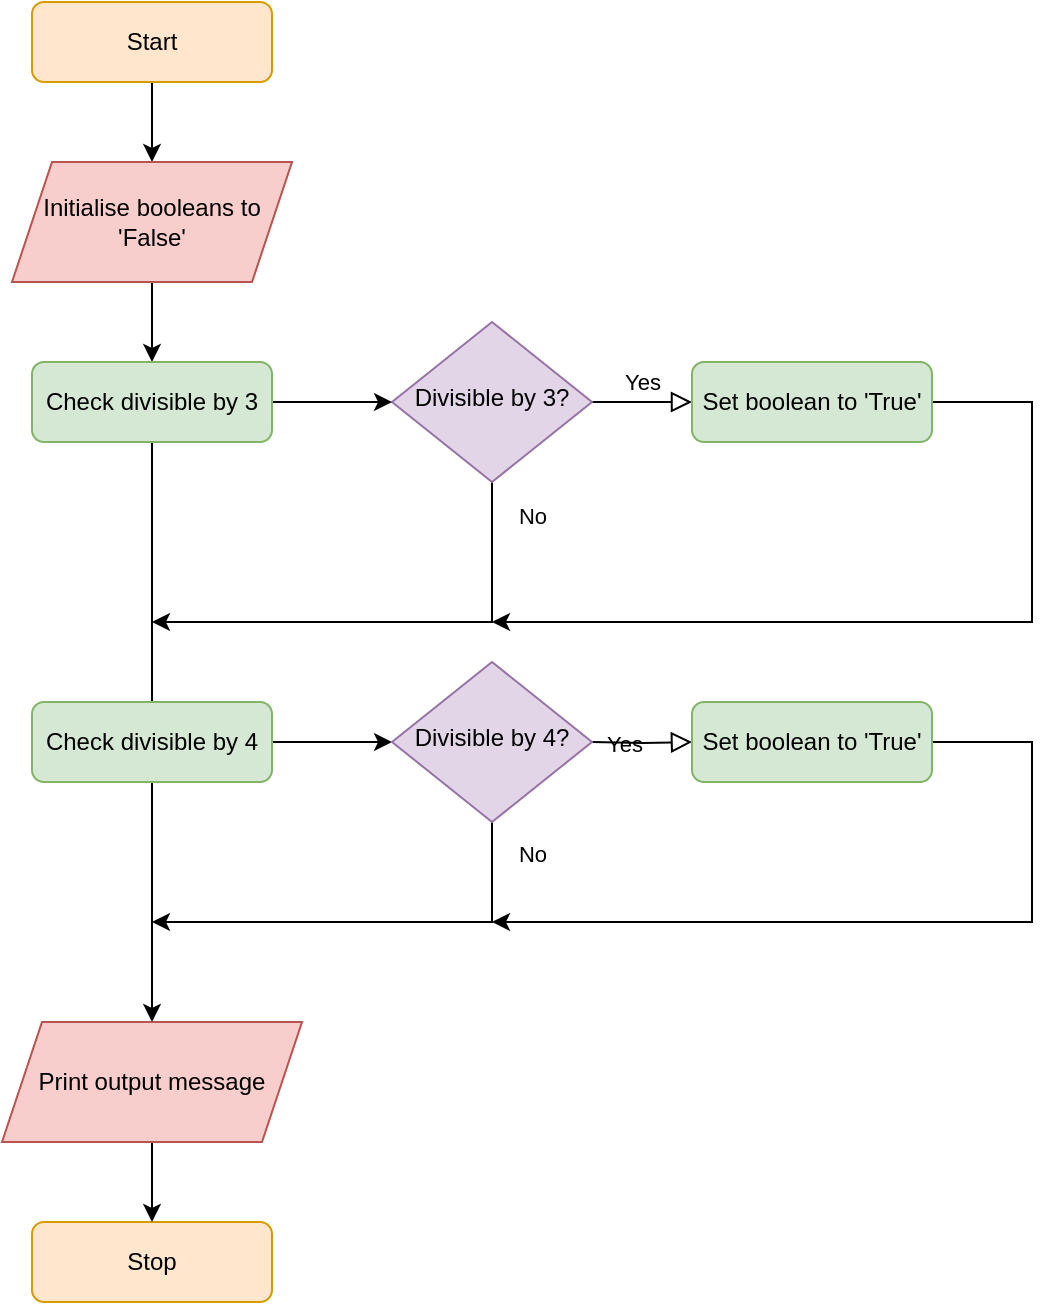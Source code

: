 <mxfile version="18.2.0" type="device"><diagram id="C5RBs43oDa-KdzZeNtuy" name="Page-1"><mxGraphModel dx="1422" dy="794" grid="1" gridSize="10" guides="1" tooltips="1" connect="1" arrows="1" fold="1" page="1" pageScale="1" pageWidth="827" pageHeight="1169" math="0" shadow="0"><root><mxCell id="WIyWlLk6GJQsqaUBKTNV-0"/><mxCell id="WIyWlLk6GJQsqaUBKTNV-1" parent="WIyWlLk6GJQsqaUBKTNV-0"/><mxCell id="nN384mwk5rhJAp0g0cVE-6" style="edgeStyle=orthogonalEdgeStyle;rounded=0;orthogonalLoop=1;jettySize=auto;html=1;exitX=0.5;exitY=1;exitDx=0;exitDy=0;entryX=0.5;entryY=0;entryDx=0;entryDy=0;" parent="WIyWlLk6GJQsqaUBKTNV-1" source="WIyWlLk6GJQsqaUBKTNV-3" target="nN384mwk5rhJAp0g0cVE-1" edge="1"><mxGeometry relative="1" as="geometry"/></mxCell><mxCell id="WIyWlLk6GJQsqaUBKTNV-3" value="Start" style="rounded=1;whiteSpace=wrap;html=1;fontSize=12;glass=0;strokeWidth=1;shadow=0;fillColor=#ffe6cc;strokeColor=#d79b00;" parent="WIyWlLk6GJQsqaUBKTNV-1" vertex="1"><mxGeometry x="160" y="80" width="120" height="40" as="geometry"/></mxCell><mxCell id="WIyWlLk6GJQsqaUBKTNV-5" value="Yes" style="edgeStyle=orthogonalEdgeStyle;rounded=0;html=1;jettySize=auto;orthogonalLoop=1;fontSize=11;endArrow=block;endFill=0;endSize=8;strokeWidth=1;shadow=0;labelBackgroundColor=none;" parent="WIyWlLk6GJQsqaUBKTNV-1" source="WIyWlLk6GJQsqaUBKTNV-6" target="WIyWlLk6GJQsqaUBKTNV-7" edge="1"><mxGeometry y="10" relative="1" as="geometry"><mxPoint as="offset"/></mxGeometry></mxCell><mxCell id="h9rDkFpwHPlNQCXBHiY5-0" value="No" style="edgeStyle=orthogonalEdgeStyle;rounded=0;orthogonalLoop=1;jettySize=auto;html=1;" edge="1" parent="WIyWlLk6GJQsqaUBKTNV-1" source="WIyWlLk6GJQsqaUBKTNV-6"><mxGeometry x="-0.857" y="20" relative="1" as="geometry"><mxPoint x="220" y="390" as="targetPoint"/><Array as="points"><mxPoint x="390" y="390"/></Array><mxPoint as="offset"/></mxGeometry></mxCell><mxCell id="WIyWlLk6GJQsqaUBKTNV-6" value="Divisible by 3?" style="rhombus;whiteSpace=wrap;html=1;shadow=0;fontFamily=Helvetica;fontSize=12;align=center;strokeWidth=1;spacing=6;spacingTop=-4;fillColor=#e1d5e7;strokeColor=#9673a6;" parent="WIyWlLk6GJQsqaUBKTNV-1" vertex="1"><mxGeometry x="340" y="240" width="100" height="80" as="geometry"/></mxCell><mxCell id="h9rDkFpwHPlNQCXBHiY5-1" style="edgeStyle=orthogonalEdgeStyle;rounded=0;orthogonalLoop=1;jettySize=auto;html=1;" edge="1" parent="WIyWlLk6GJQsqaUBKTNV-1" source="WIyWlLk6GJQsqaUBKTNV-7"><mxGeometry relative="1" as="geometry"><mxPoint x="390" y="390" as="targetPoint"/><Array as="points"><mxPoint x="660" y="280"/><mxPoint x="660" y="390"/><mxPoint x="390" y="390"/></Array></mxGeometry></mxCell><mxCell id="WIyWlLk6GJQsqaUBKTNV-7" value="Set boolean to 'True'" style="rounded=1;whiteSpace=wrap;html=1;fontSize=12;glass=0;strokeWidth=1;shadow=0;fillColor=#d5e8d4;strokeColor=#82b366;" parent="WIyWlLk6GJQsqaUBKTNV-1" vertex="1"><mxGeometry x="490" y="260" width="120" height="40" as="geometry"/></mxCell><mxCell id="WIyWlLk6GJQsqaUBKTNV-11" value="Stop" style="rounded=1;whiteSpace=wrap;html=1;fontSize=12;glass=0;strokeWidth=1;shadow=0;fillColor=#ffe6cc;strokeColor=#d79b00;" parent="WIyWlLk6GJQsqaUBKTNV-1" vertex="1"><mxGeometry x="160" y="690" width="120" height="40" as="geometry"/></mxCell><mxCell id="nN384mwk5rhJAp0g0cVE-7" style="edgeStyle=orthogonalEdgeStyle;rounded=0;orthogonalLoop=1;jettySize=auto;html=1;entryX=0.5;entryY=0;entryDx=0;entryDy=0;" parent="WIyWlLk6GJQsqaUBKTNV-1" source="nN384mwk5rhJAp0g0cVE-1" target="nN384mwk5rhJAp0g0cVE-2" edge="1"><mxGeometry relative="1" as="geometry"/></mxCell><mxCell id="nN384mwk5rhJAp0g0cVE-1" value="Initialise booleans to 'False'" style="shape=parallelogram;perimeter=parallelogramPerimeter;whiteSpace=wrap;html=1;fixedSize=1;fillColor=#f8cecc;strokeColor=#b85450;" parent="WIyWlLk6GJQsqaUBKTNV-1" vertex="1"><mxGeometry x="150" y="160" width="140" height="60" as="geometry"/></mxCell><mxCell id="nN384mwk5rhJAp0g0cVE-4" style="edgeStyle=orthogonalEdgeStyle;rounded=0;orthogonalLoop=1;jettySize=auto;html=1;entryX=0;entryY=0.5;entryDx=0;entryDy=0;" parent="WIyWlLk6GJQsqaUBKTNV-1" source="nN384mwk5rhJAp0g0cVE-2" target="WIyWlLk6GJQsqaUBKTNV-6" edge="1"><mxGeometry relative="1" as="geometry"/></mxCell><mxCell id="nN384mwk5rhJAp0g0cVE-8" style="edgeStyle=orthogonalEdgeStyle;rounded=0;orthogonalLoop=1;jettySize=auto;html=1;entryX=0.5;entryY=0;entryDx=0;entryDy=0;" parent="WIyWlLk6GJQsqaUBKTNV-1" source="nN384mwk5rhJAp0g0cVE-2" target="nN384mwk5rhJAp0g0cVE-9" edge="1"><mxGeometry relative="1" as="geometry"><mxPoint x="220" y="540" as="targetPoint"/></mxGeometry></mxCell><mxCell id="nN384mwk5rhJAp0g0cVE-2" value="Check divisible by 3" style="rounded=1;whiteSpace=wrap;html=1;fontSize=12;glass=0;strokeWidth=1;shadow=0;fillColor=#d5e8d4;strokeColor=#82b366;" parent="WIyWlLk6GJQsqaUBKTNV-1" vertex="1"><mxGeometry x="160" y="260" width="120" height="40" as="geometry"/></mxCell><mxCell id="nN384mwk5rhJAp0g0cVE-11" style="edgeStyle=orthogonalEdgeStyle;rounded=0;orthogonalLoop=1;jettySize=auto;html=1;entryX=0.5;entryY=0;entryDx=0;entryDy=0;" parent="WIyWlLk6GJQsqaUBKTNV-1" source="nN384mwk5rhJAp0g0cVE-9" target="WIyWlLk6GJQsqaUBKTNV-11" edge="1"><mxGeometry relative="1" as="geometry"/></mxCell><mxCell id="nN384mwk5rhJAp0g0cVE-9" value="Print output message" style="shape=parallelogram;perimeter=parallelogramPerimeter;whiteSpace=wrap;html=1;fixedSize=1;fillColor=#f8cecc;strokeColor=#b85450;" parent="WIyWlLk6GJQsqaUBKTNV-1" vertex="1"><mxGeometry x="145" y="590" width="150" height="60" as="geometry"/></mxCell><mxCell id="h9rDkFpwHPlNQCXBHiY5-2" value="Yes" style="edgeStyle=orthogonalEdgeStyle;rounded=0;html=1;jettySize=auto;orthogonalLoop=1;fontSize=11;endArrow=block;endFill=0;endSize=8;strokeWidth=1;shadow=0;labelBackgroundColor=none;" edge="1" parent="WIyWlLk6GJQsqaUBKTNV-1" target="h9rDkFpwHPlNQCXBHiY5-5"><mxGeometry y="10" relative="1" as="geometry"><mxPoint as="offset"/><mxPoint x="440" y="450" as="sourcePoint"/></mxGeometry></mxCell><mxCell id="h9rDkFpwHPlNQCXBHiY5-3" value="No" style="edgeStyle=orthogonalEdgeStyle;rounded=0;orthogonalLoop=1;jettySize=auto;html=1;" edge="1" parent="WIyWlLk6GJQsqaUBKTNV-1"><mxGeometry x="-0.857" y="20" relative="1" as="geometry"><mxPoint x="220" y="540" as="targetPoint"/><mxPoint x="390" y="490" as="sourcePoint"/><Array as="points"><mxPoint x="390" y="540"/></Array><mxPoint as="offset"/></mxGeometry></mxCell><mxCell id="h9rDkFpwHPlNQCXBHiY5-4" style="edgeStyle=orthogonalEdgeStyle;rounded=0;orthogonalLoop=1;jettySize=auto;html=1;" edge="1" parent="WIyWlLk6GJQsqaUBKTNV-1" source="h9rDkFpwHPlNQCXBHiY5-5"><mxGeometry relative="1" as="geometry"><mxPoint x="390" y="540" as="targetPoint"/><Array as="points"><mxPoint x="660" y="450"/><mxPoint x="660" y="540"/><mxPoint x="390" y="540"/></Array></mxGeometry></mxCell><mxCell id="h9rDkFpwHPlNQCXBHiY5-5" value="Set boolean to 'True'" style="rounded=1;whiteSpace=wrap;html=1;fontSize=12;glass=0;strokeWidth=1;shadow=0;fillColor=#d5e8d4;strokeColor=#82b366;" vertex="1" parent="WIyWlLk6GJQsqaUBKTNV-1"><mxGeometry x="490" y="430" width="120" height="40" as="geometry"/></mxCell><mxCell id="h9rDkFpwHPlNQCXBHiY5-6" style="edgeStyle=orthogonalEdgeStyle;rounded=0;orthogonalLoop=1;jettySize=auto;html=1;entryX=0;entryY=0.5;entryDx=0;entryDy=0;" edge="1" parent="WIyWlLk6GJQsqaUBKTNV-1" source="h9rDkFpwHPlNQCXBHiY5-7"><mxGeometry relative="1" as="geometry"><mxPoint x="340" y="450" as="targetPoint"/></mxGeometry></mxCell><mxCell id="h9rDkFpwHPlNQCXBHiY5-7" value="Check divisible by 4" style="rounded=1;whiteSpace=wrap;html=1;fontSize=12;glass=0;strokeWidth=1;shadow=0;fillColor=#d5e8d4;strokeColor=#82b366;" vertex="1" parent="WIyWlLk6GJQsqaUBKTNV-1"><mxGeometry x="160" y="430" width="120" height="40" as="geometry"/></mxCell><mxCell id="h9rDkFpwHPlNQCXBHiY5-8" value="Divisible by 4?" style="rhombus;whiteSpace=wrap;html=1;shadow=0;fontFamily=Helvetica;fontSize=12;align=center;strokeWidth=1;spacing=6;spacingTop=-4;fillColor=#e1d5e7;strokeColor=#9673a6;" vertex="1" parent="WIyWlLk6GJQsqaUBKTNV-1"><mxGeometry x="340" y="410" width="100" height="80" as="geometry"/></mxCell></root></mxGraphModel></diagram></mxfile>